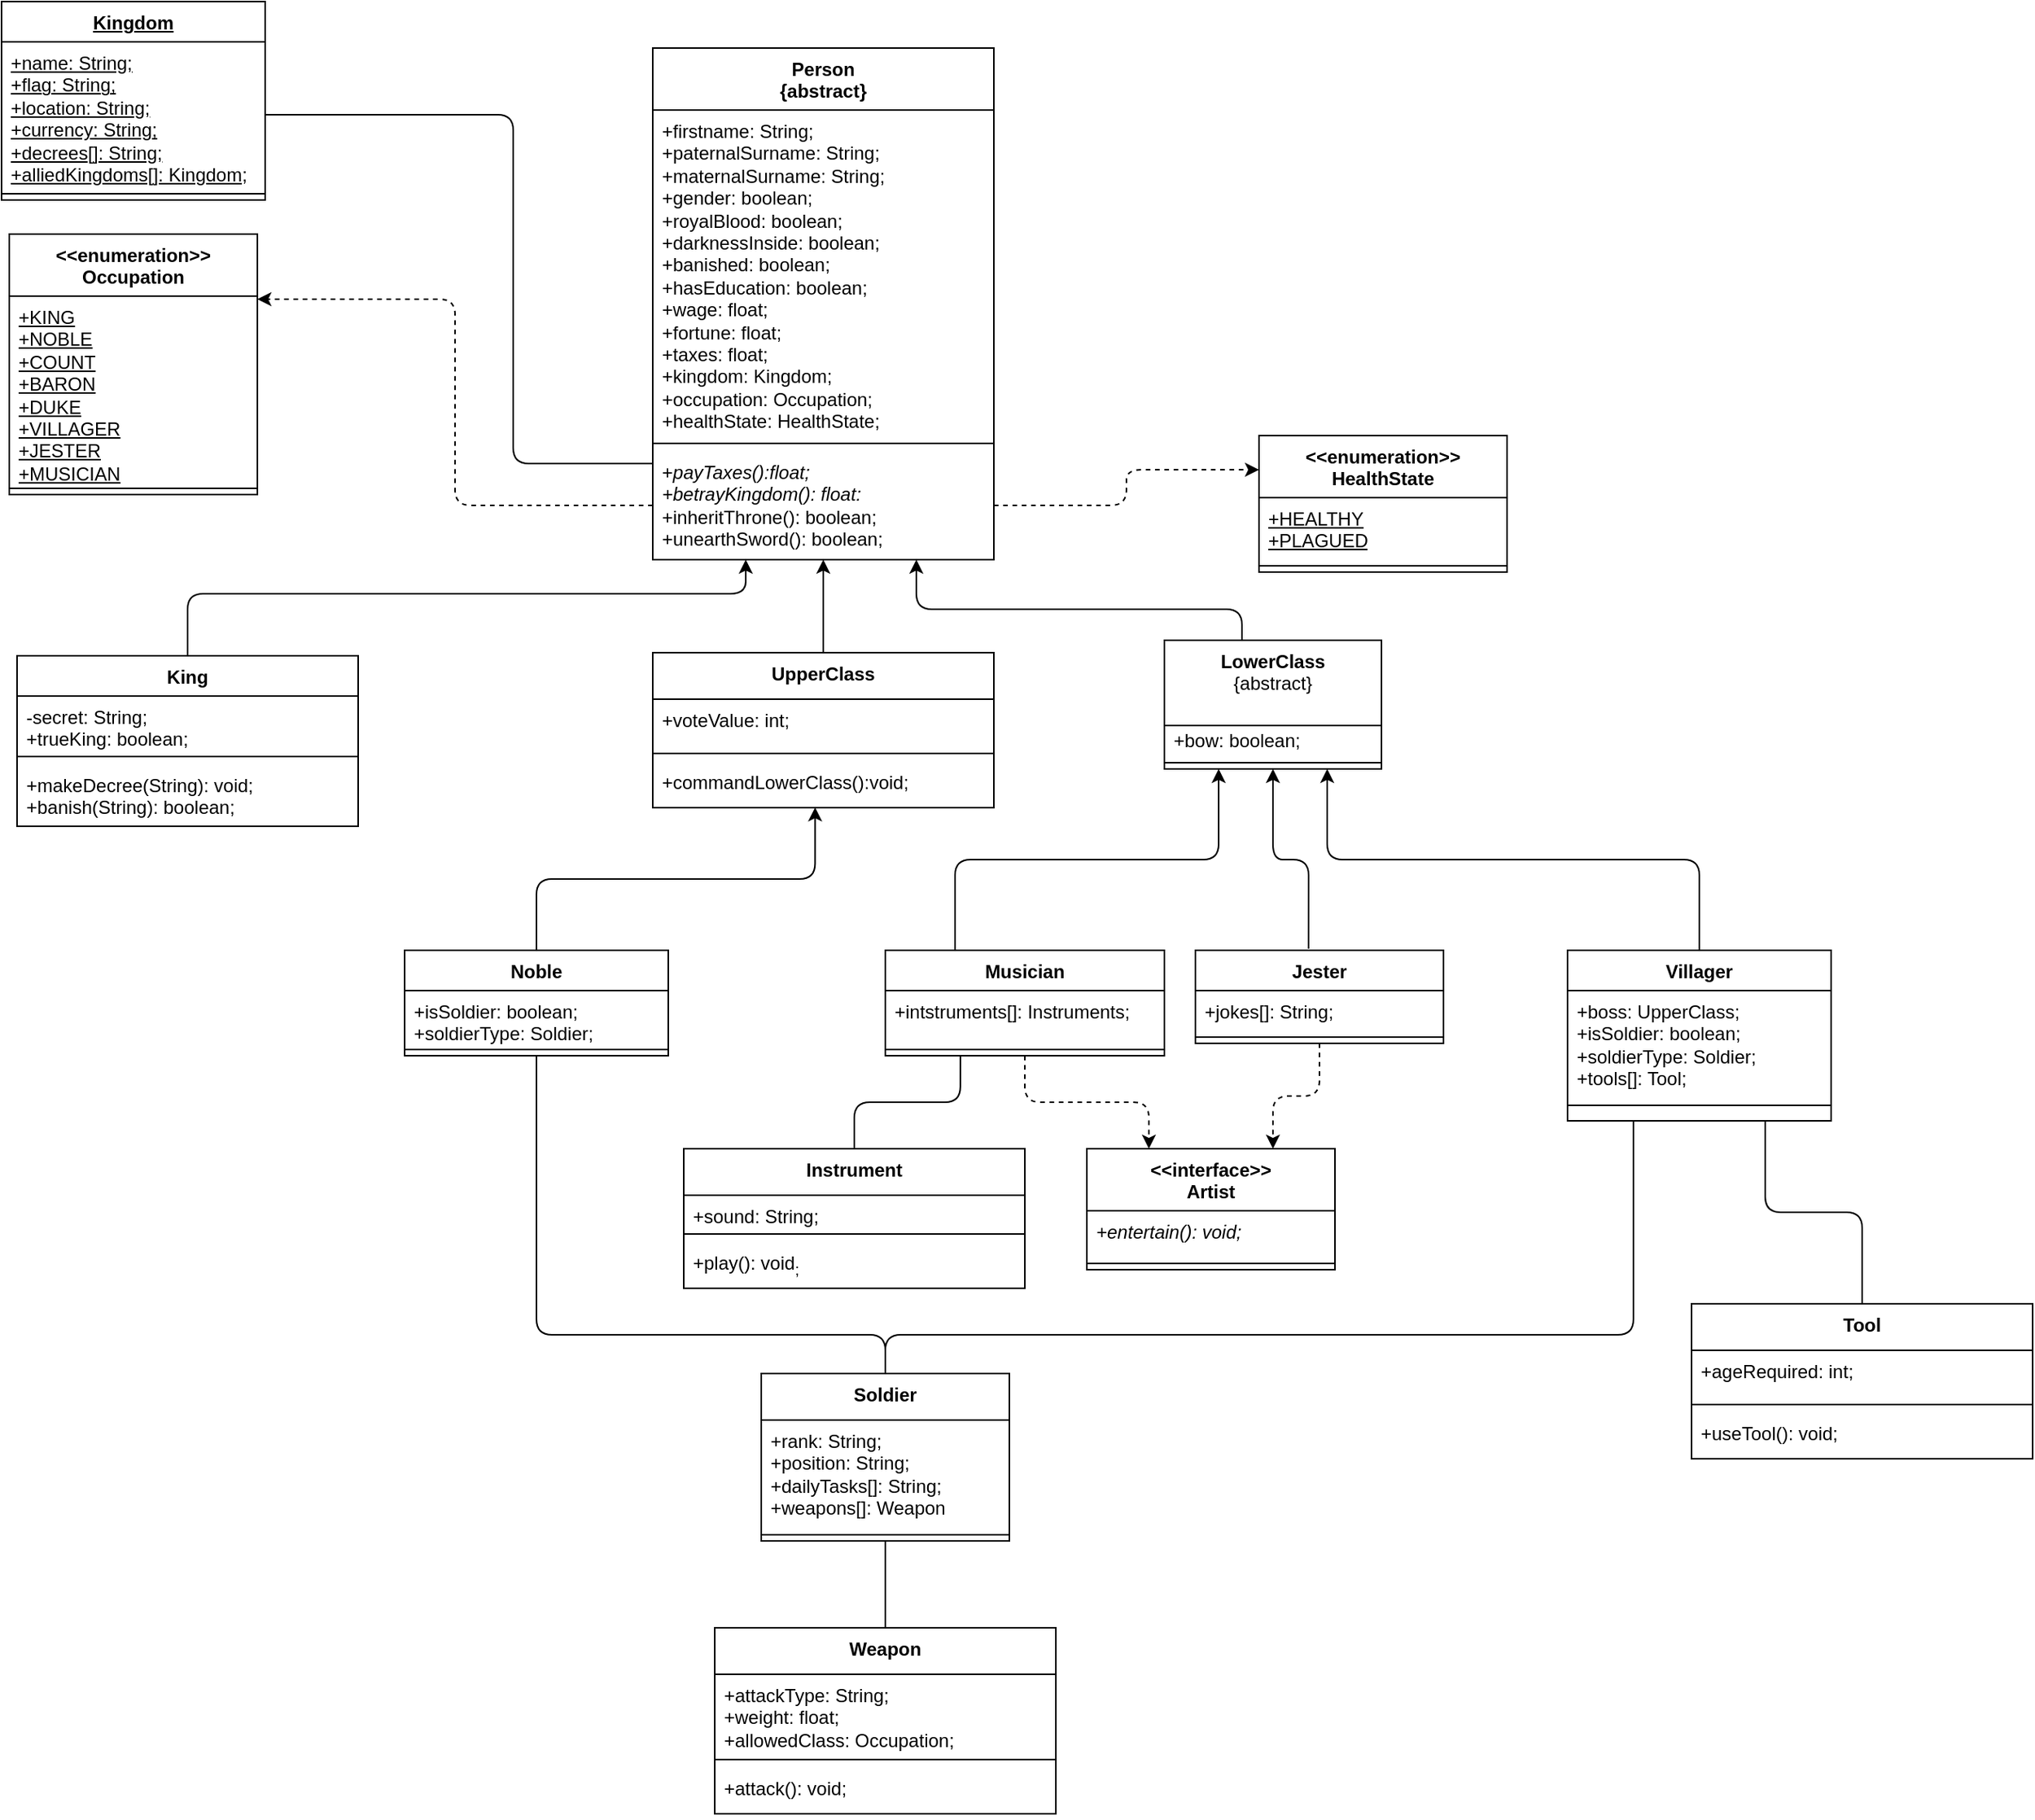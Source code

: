 <mxfile version="24.6.5" type="github">
  <diagram name="Página-1" id="RxgWlxhT6HdZIsI5FISV">
    <mxGraphModel dx="1434" dy="789" grid="1" gridSize="10" guides="1" tooltips="1" connect="1" arrows="1" fold="1" page="1" pageScale="1" pageWidth="827" pageHeight="1169" math="0" shadow="0">
      <root>
        <mxCell id="0" />
        <mxCell id="1" parent="0" />
        <mxCell id="5AxWNF5T02aPGYcBd2j5-55" value="King" style="swimlane;fontStyle=1;align=center;verticalAlign=top;childLayout=stackLayout;horizontal=1;startSize=26;horizontalStack=0;resizeParent=1;resizeParentMax=0;resizeLast=0;collapsible=1;marginBottom=0;whiteSpace=wrap;html=1;" parent="1" vertex="1">
          <mxGeometry x="250" y="422" width="220" height="110" as="geometry" />
        </mxCell>
        <mxCell id="5AxWNF5T02aPGYcBd2j5-56" value="-secret: String;&lt;div&gt;+trueKing: boolean;&lt;/div&gt;" style="text;strokeColor=none;fillColor=none;align=left;verticalAlign=top;spacingLeft=4;spacingRight=4;overflow=hidden;rotatable=0;points=[[0,0.5],[1,0.5]];portConstraint=eastwest;whiteSpace=wrap;html=1;" parent="5AxWNF5T02aPGYcBd2j5-55" vertex="1">
          <mxGeometry y="26" width="220" height="34" as="geometry" />
        </mxCell>
        <mxCell id="5AxWNF5T02aPGYcBd2j5-57" value="" style="line;strokeWidth=1;fillColor=none;align=left;verticalAlign=middle;spacingTop=-1;spacingLeft=3;spacingRight=3;rotatable=0;labelPosition=right;points=[];portConstraint=eastwest;strokeColor=inherit;" parent="5AxWNF5T02aPGYcBd2j5-55" vertex="1">
          <mxGeometry y="60" width="220" height="10" as="geometry" />
        </mxCell>
        <mxCell id="5AxWNF5T02aPGYcBd2j5-58" value="+makeDecree(String): void;&lt;div&gt;+banish(String): boolean;&lt;/div&gt;" style="text;strokeColor=none;fillColor=none;align=left;verticalAlign=top;spacingLeft=4;spacingRight=4;overflow=hidden;rotatable=0;points=[[0,0.5],[1,0.5]];portConstraint=eastwest;whiteSpace=wrap;html=1;" parent="5AxWNF5T02aPGYcBd2j5-55" vertex="1">
          <mxGeometry y="70" width="220" height="40" as="geometry" />
        </mxCell>
        <mxCell id="8YMsaWUEQPvyWmvl6M6F-32" style="edgeStyle=orthogonalEdgeStyle;rounded=1;orthogonalLoop=1;jettySize=auto;html=1;exitX=0.5;exitY=0;exitDx=0;exitDy=0;entryX=0.75;entryY=1;entryDx=0;entryDy=0;curved=0;" parent="1" source="5AxWNF5T02aPGYcBd2j5-63" target="5AxWNF5T02aPGYcBd2j5-84" edge="1">
          <mxGeometry relative="1" as="geometry" />
        </mxCell>
        <mxCell id="5AxWNF5T02aPGYcBd2j5-63" value="Villager" style="swimlane;fontStyle=1;align=center;verticalAlign=top;childLayout=stackLayout;horizontal=1;startSize=26;horizontalStack=0;resizeParent=1;resizeParentMax=0;resizeLast=0;collapsible=1;marginBottom=0;whiteSpace=wrap;html=1;" parent="1" vertex="1">
          <mxGeometry x="1250" y="612" width="170" height="110" as="geometry" />
        </mxCell>
        <mxCell id="5AxWNF5T02aPGYcBd2j5-64" value="+boss: UpperClass;&lt;div&gt;+isSoldier: boolean;&lt;/div&gt;&lt;div&gt;+soldierType: Soldier;&lt;/div&gt;&lt;div&gt;+tools[]: Tool;&lt;/div&gt;" style="text;strokeColor=none;fillColor=none;align=left;verticalAlign=top;spacingLeft=4;spacingRight=4;overflow=hidden;rotatable=0;points=[[0,0.5],[1,0.5]];portConstraint=eastwest;whiteSpace=wrap;html=1;" parent="5AxWNF5T02aPGYcBd2j5-63" vertex="1">
          <mxGeometry y="26" width="170" height="64" as="geometry" />
        </mxCell>
        <mxCell id="5AxWNF5T02aPGYcBd2j5-65" value="" style="line;strokeWidth=1;fillColor=none;align=left;verticalAlign=middle;spacingTop=-1;spacingLeft=3;spacingRight=3;rotatable=0;labelPosition=right;points=[];portConstraint=eastwest;strokeColor=inherit;" parent="5AxWNF5T02aPGYcBd2j5-63" vertex="1">
          <mxGeometry y="90" width="170" height="20" as="geometry" />
        </mxCell>
        <mxCell id="8YMsaWUEQPvyWmvl6M6F-29" style="edgeStyle=orthogonalEdgeStyle;rounded=1;orthogonalLoop=1;jettySize=auto;html=1;exitX=0.25;exitY=0;exitDx=0;exitDy=0;entryX=0.25;entryY=1;entryDx=0;entryDy=0;curved=0;" parent="1" source="5AxWNF5T02aPGYcBd2j5-67" target="5AxWNF5T02aPGYcBd2j5-84" edge="1">
          <mxGeometry relative="1" as="geometry" />
        </mxCell>
        <mxCell id="5AxWNF5T02aPGYcBd2j5-67" value="Musician" style="swimlane;fontStyle=1;align=center;verticalAlign=top;childLayout=stackLayout;horizontal=1;startSize=26;horizontalStack=0;resizeParent=1;resizeParentMax=0;resizeLast=0;collapsible=1;marginBottom=0;whiteSpace=wrap;html=1;" parent="1" vertex="1">
          <mxGeometry x="810" y="612" width="180" height="68" as="geometry" />
        </mxCell>
        <mxCell id="5AxWNF5T02aPGYcBd2j5-68" value="+intstruments[]: Instruments;" style="text;strokeColor=none;fillColor=none;align=left;verticalAlign=top;spacingLeft=4;spacingRight=4;overflow=hidden;rotatable=0;points=[[0,0.5],[1,0.5]];portConstraint=eastwest;whiteSpace=wrap;html=1;" parent="5AxWNF5T02aPGYcBd2j5-67" vertex="1">
          <mxGeometry y="26" width="180" height="34" as="geometry" />
        </mxCell>
        <mxCell id="5AxWNF5T02aPGYcBd2j5-69" value="" style="line;strokeWidth=1;fillColor=none;align=left;verticalAlign=middle;spacingTop=-1;spacingLeft=3;spacingRight=3;rotatable=0;labelPosition=right;points=[];portConstraint=eastwest;strokeColor=inherit;" parent="5AxWNF5T02aPGYcBd2j5-67" vertex="1">
          <mxGeometry y="60" width="180" height="8" as="geometry" />
        </mxCell>
        <mxCell id="cL-bxxUgpNdBFjYDeyzz-24" style="edgeStyle=orthogonalEdgeStyle;rounded=1;orthogonalLoop=1;jettySize=auto;html=1;exitX=0.456;exitY=-0.017;exitDx=0;exitDy=0;entryX=0.5;entryY=1;entryDx=0;entryDy=0;exitPerimeter=0;curved=0;" parent="1" source="5AxWNF5T02aPGYcBd2j5-71" target="5AxWNF5T02aPGYcBd2j5-84" edge="1">
          <mxGeometry relative="1" as="geometry" />
        </mxCell>
        <mxCell id="5AxWNF5T02aPGYcBd2j5-71" value="Jester" style="swimlane;fontStyle=1;align=center;verticalAlign=top;childLayout=stackLayout;horizontal=1;startSize=26;horizontalStack=0;resizeParent=1;resizeParentMax=0;resizeLast=0;collapsible=1;marginBottom=0;whiteSpace=wrap;html=1;" parent="1" vertex="1">
          <mxGeometry x="1010" y="612" width="160" height="60" as="geometry" />
        </mxCell>
        <mxCell id="5AxWNF5T02aPGYcBd2j5-72" value="+jokes[]: String;" style="text;strokeColor=none;fillColor=none;align=left;verticalAlign=top;spacingLeft=4;spacingRight=4;overflow=hidden;rotatable=0;points=[[0,0.5],[1,0.5]];portConstraint=eastwest;whiteSpace=wrap;html=1;" parent="5AxWNF5T02aPGYcBd2j5-71" vertex="1">
          <mxGeometry y="26" width="160" height="26" as="geometry" />
        </mxCell>
        <mxCell id="5AxWNF5T02aPGYcBd2j5-73" value="" style="line;strokeWidth=1;fillColor=none;align=left;verticalAlign=middle;spacingTop=-1;spacingLeft=3;spacingRight=3;rotatable=0;labelPosition=right;points=[];portConstraint=eastwest;strokeColor=inherit;" parent="5AxWNF5T02aPGYcBd2j5-71" vertex="1">
          <mxGeometry y="52" width="160" height="8" as="geometry" />
        </mxCell>
        <mxCell id="YmxFgDObTr9srPSz1VW--3" style="edgeStyle=orthogonalEdgeStyle;rounded=1;orthogonalLoop=1;jettySize=auto;html=1;exitX=0.5;exitY=0;exitDx=0;exitDy=0;entryX=0.5;entryY=1;entryDx=0;entryDy=0;endArrow=none;endFill=0;curved=0;" edge="1" parent="1" source="5AxWNF5T02aPGYcBd2j5-76" target="8YMsaWUEQPvyWmvl6M6F-40">
          <mxGeometry relative="1" as="geometry">
            <Array as="points">
              <mxPoint x="810" y="860" />
              <mxPoint x="585" y="860" />
            </Array>
          </mxGeometry>
        </mxCell>
        <mxCell id="YmxFgDObTr9srPSz1VW--10" style="edgeStyle=orthogonalEdgeStyle;rounded=1;orthogonalLoop=1;jettySize=auto;html=1;exitX=0.5;exitY=0;exitDx=0;exitDy=0;entryX=0.25;entryY=1;entryDx=0;entryDy=0;curved=0;endArrow=none;endFill=0;" edge="1" parent="1" source="5AxWNF5T02aPGYcBd2j5-76" target="5AxWNF5T02aPGYcBd2j5-63">
          <mxGeometry relative="1" as="geometry">
            <Array as="points">
              <mxPoint x="810" y="860" />
              <mxPoint x="1293" y="860" />
            </Array>
          </mxGeometry>
        </mxCell>
        <mxCell id="5AxWNF5T02aPGYcBd2j5-76" value="&lt;div&gt;&lt;span style=&quot;background-color: initial;&quot;&gt;Soldier&lt;/span&gt;&lt;br&gt;&lt;/div&gt;" style="swimlane;fontStyle=1;align=center;verticalAlign=top;childLayout=stackLayout;horizontal=1;startSize=30;horizontalStack=0;resizeParent=1;resizeParentMax=0;resizeLast=0;collapsible=1;marginBottom=0;whiteSpace=wrap;html=1;" parent="1" vertex="1">
          <mxGeometry x="730" y="885" width="160" height="108" as="geometry" />
        </mxCell>
        <mxCell id="5AxWNF5T02aPGYcBd2j5-77" value="+rank: String;&lt;div&gt;+position: String;&lt;/div&gt;&lt;div&gt;+dailyTasks[]: String;&lt;/div&gt;&lt;div&gt;+weapons[]: Weapon&lt;/div&gt;" style="text;strokeColor=none;fillColor=none;align=left;verticalAlign=top;spacingLeft=4;spacingRight=4;overflow=hidden;rotatable=0;points=[[0,0.5],[1,0.5]];portConstraint=eastwest;whiteSpace=wrap;html=1;" parent="5AxWNF5T02aPGYcBd2j5-76" vertex="1">
          <mxGeometry y="30" width="160" height="70" as="geometry" />
        </mxCell>
        <mxCell id="5AxWNF5T02aPGYcBd2j5-78" value="" style="line;strokeWidth=1;fillColor=none;align=left;verticalAlign=middle;spacingTop=-1;spacingLeft=3;spacingRight=3;rotatable=0;labelPosition=right;points=[];portConstraint=eastwest;strokeColor=inherit;" parent="5AxWNF5T02aPGYcBd2j5-76" vertex="1">
          <mxGeometry y="100" width="160" height="8" as="geometry" />
        </mxCell>
        <mxCell id="5AxWNF5T02aPGYcBd2j5-80" value="&lt;u&gt;Kingdom&lt;/u&gt;" style="swimlane;fontStyle=1;align=center;verticalAlign=top;childLayout=stackLayout;horizontal=1;startSize=26;horizontalStack=0;resizeParent=1;resizeParentMax=0;resizeLast=0;collapsible=1;marginBottom=0;whiteSpace=wrap;html=1;" parent="1" vertex="1">
          <mxGeometry x="240" width="170" height="128" as="geometry" />
        </mxCell>
        <mxCell id="5AxWNF5T02aPGYcBd2j5-81" value="&lt;div&gt;&lt;u&gt;+name: String;&lt;/u&gt;&lt;/div&gt;&lt;div&gt;&lt;u&gt;+flag: String;&lt;/u&gt;&lt;/div&gt;&lt;div&gt;&lt;u&gt;+location: String;&lt;/u&gt;&lt;/div&gt;&lt;div&gt;&lt;u&gt;+currency: String;&lt;/u&gt;&lt;/div&gt;&lt;div&gt;&lt;u&gt;+decrees[]: String;&lt;/u&gt;&lt;/div&gt;&lt;div&gt;&lt;u&gt;+alliedKingdoms[]: Kingdom;&lt;/u&gt;&lt;/div&gt;" style="text;strokeColor=none;fillColor=none;align=left;verticalAlign=top;spacingLeft=4;spacingRight=4;overflow=hidden;rotatable=0;points=[[0,0.5],[1,0.5]];portConstraint=eastwest;whiteSpace=wrap;html=1;" parent="5AxWNF5T02aPGYcBd2j5-80" vertex="1">
          <mxGeometry y="26" width="170" height="94" as="geometry" />
        </mxCell>
        <mxCell id="5AxWNF5T02aPGYcBd2j5-82" value="" style="line;strokeWidth=1;fillColor=none;align=left;verticalAlign=middle;spacingTop=-1;spacingLeft=3;spacingRight=3;rotatable=0;labelPosition=right;points=[];portConstraint=eastwest;strokeColor=inherit;" parent="5AxWNF5T02aPGYcBd2j5-80" vertex="1">
          <mxGeometry y="120" width="170" height="8" as="geometry" />
        </mxCell>
        <mxCell id="5AxWNF5T02aPGYcBd2j5-84" value="&lt;b&gt;LowerClass&lt;/b&gt;&lt;br&gt;&lt;div&gt;{abstract}&lt;/div&gt;" style="swimlane;fontStyle=0;align=center;verticalAlign=top;childLayout=stackLayout;horizontal=1;startSize=55;horizontalStack=0;resizeParent=1;resizeParentMax=0;resizeLast=0;collapsible=0;marginBottom=0;html=1;whiteSpace=wrap;" parent="1" vertex="1">
          <mxGeometry x="990" y="412" width="140" height="83" as="geometry" />
        </mxCell>
        <mxCell id="5AxWNF5T02aPGYcBd2j5-85" value="+bow: boolean;" style="text;html=1;strokeColor=none;fillColor=none;align=left;verticalAlign=middle;spacingLeft=4;spacingRight=4;overflow=hidden;rotatable=0;points=[[0,0.5],[1,0.5]];portConstraint=eastwest;whiteSpace=wrap;" parent="5AxWNF5T02aPGYcBd2j5-84" vertex="1">
          <mxGeometry y="55" width="140" height="20" as="geometry" />
        </mxCell>
        <mxCell id="5AxWNF5T02aPGYcBd2j5-86" value="" style="line;strokeWidth=1;fillColor=none;align=left;verticalAlign=middle;spacingTop=-1;spacingLeft=3;spacingRight=3;rotatable=0;labelPosition=right;points=[];portConstraint=eastwest;" parent="5AxWNF5T02aPGYcBd2j5-84" vertex="1">
          <mxGeometry y="75" width="140" height="8" as="geometry" />
        </mxCell>
        <mxCell id="8YMsaWUEQPvyWmvl6M6F-4" style="edgeStyle=orthogonalEdgeStyle;rounded=1;orthogonalLoop=1;jettySize=auto;html=1;entryX=0;entryY=0.25;entryDx=0;entryDy=0;exitX=1;exitY=0.5;exitDx=0;exitDy=0;curved=0;dashed=1;" parent="1" source="cL-bxxUgpNdBFjYDeyzz-20" target="cL-bxxUgpNdBFjYDeyzz-21" edge="1">
          <mxGeometry relative="1" as="geometry">
            <mxPoint x="830" y="189.5" as="sourcePoint" />
            <mxPoint x="991" y="12" as="targetPoint" />
          </mxGeometry>
        </mxCell>
        <mxCell id="8YMsaWUEQPvyWmvl6M6F-9" style="edgeStyle=orthogonalEdgeStyle;rounded=1;orthogonalLoop=1;jettySize=auto;html=1;exitX=0.5;exitY=0;exitDx=0;exitDy=0;curved=0;entryX=0.5;entryY=1;entryDx=0;entryDy=0;" parent="1" source="8YMsaWUEQPvyWmvl6M6F-16" target="cL-bxxUgpNdBFjYDeyzz-17" edge="1">
          <mxGeometry relative="1" as="geometry">
            <mxPoint x="580" y="392.0" as="sourcePoint" />
            <Array as="points" />
            <mxPoint x="770" y="340" as="targetPoint" />
          </mxGeometry>
        </mxCell>
        <mxCell id="8YMsaWUEQPvyWmvl6M6F-10" style="edgeStyle=orthogonalEdgeStyle;rounded=1;orthogonalLoop=1;jettySize=auto;html=1;curved=0;" parent="1" target="cL-bxxUgpNdBFjYDeyzz-20" edge="1">
          <mxGeometry relative="1" as="geometry">
            <mxPoint x="1040" y="412" as="sourcePoint" />
            <mxPoint x="830" y="192" as="targetPoint" />
            <Array as="points">
              <mxPoint x="1040" y="392" />
              <mxPoint x="830" y="392" />
            </Array>
          </mxGeometry>
        </mxCell>
        <mxCell id="8YMsaWUEQPvyWmvl6M6F-16" value="UpperClass" style="swimlane;fontStyle=1;align=center;verticalAlign=top;childLayout=stackLayout;horizontal=1;startSize=30;horizontalStack=0;resizeParent=1;resizeParentMax=0;resizeLast=0;collapsible=1;marginBottom=0;whiteSpace=wrap;html=1;" parent="1" vertex="1">
          <mxGeometry x="660" y="420" width="220" height="100" as="geometry" />
        </mxCell>
        <mxCell id="8YMsaWUEQPvyWmvl6M6F-17" value="+voteValue: int;" style="text;strokeColor=none;fillColor=none;align=left;verticalAlign=top;spacingLeft=4;spacingRight=4;overflow=hidden;rotatable=0;points=[[0,0.5],[1,0.5]];portConstraint=eastwest;whiteSpace=wrap;html=1;" parent="8YMsaWUEQPvyWmvl6M6F-16" vertex="1">
          <mxGeometry y="30" width="220" height="30" as="geometry" />
        </mxCell>
        <mxCell id="8YMsaWUEQPvyWmvl6M6F-18" value="" style="line;strokeWidth=1;fillColor=none;align=left;verticalAlign=middle;spacingTop=-1;spacingLeft=3;spacingRight=3;rotatable=0;labelPosition=right;points=[];portConstraint=eastwest;strokeColor=inherit;" parent="8YMsaWUEQPvyWmvl6M6F-16" vertex="1">
          <mxGeometry y="60" width="220" height="10" as="geometry" />
        </mxCell>
        <mxCell id="8YMsaWUEQPvyWmvl6M6F-19" value="+commandLowerClass():void;" style="text;strokeColor=none;fillColor=none;align=left;verticalAlign=top;spacingLeft=4;spacingRight=4;overflow=hidden;rotatable=0;points=[[0,0.5],[1,0.5]];portConstraint=eastwest;whiteSpace=wrap;html=1;" parent="8YMsaWUEQPvyWmvl6M6F-16" vertex="1">
          <mxGeometry y="70" width="220" height="30" as="geometry" />
        </mxCell>
        <mxCell id="8YMsaWUEQPvyWmvl6M6F-20" value="&lt;div&gt;&lt;/div&gt;&lt;div&gt;&amp;lt;&amp;lt;enumeration&amp;gt;&amp;gt;&lt;/div&gt;&lt;div&gt;Occupation&lt;/div&gt;" style="swimlane;fontStyle=1;align=center;verticalAlign=top;childLayout=stackLayout;horizontal=1;startSize=40;horizontalStack=0;resizeParent=1;resizeParentMax=0;resizeLast=0;collapsible=1;marginBottom=0;whiteSpace=wrap;html=1;" parent="1" vertex="1">
          <mxGeometry x="245" y="150" width="160" height="168" as="geometry" />
        </mxCell>
        <mxCell id="8YMsaWUEQPvyWmvl6M6F-21" value="&lt;u&gt;+KING&lt;/u&gt;&lt;div&gt;&lt;u&gt;+NOBLE&lt;/u&gt;&lt;/div&gt;&lt;div&gt;&lt;u&gt;+COUNT&lt;/u&gt;&lt;/div&gt;&lt;div&gt;&lt;u&gt;+BARON&lt;/u&gt;&lt;/div&gt;&lt;div&gt;&lt;u&gt;+DUKE&lt;/u&gt;&lt;/div&gt;&lt;div&gt;&lt;u&gt;+VILLAGER&lt;/u&gt;&lt;/div&gt;&lt;div&gt;&lt;u&gt;+JESTER&lt;/u&gt;&lt;/div&gt;&lt;div&gt;&lt;u&gt;+MUSICIAN&lt;/u&gt;&lt;/div&gt;" style="text;strokeColor=none;fillColor=none;align=left;verticalAlign=top;spacingLeft=4;spacingRight=4;overflow=hidden;rotatable=0;points=[[0,0.5],[1,0.5]];portConstraint=eastwest;whiteSpace=wrap;html=1;" parent="8YMsaWUEQPvyWmvl6M6F-20" vertex="1">
          <mxGeometry y="40" width="160" height="120" as="geometry" />
        </mxCell>
        <mxCell id="8YMsaWUEQPvyWmvl6M6F-22" value="" style="line;strokeWidth=1;fillColor=none;align=left;verticalAlign=middle;spacingTop=-1;spacingLeft=3;spacingRight=3;rotatable=0;labelPosition=right;points=[];portConstraint=eastwest;strokeColor=inherit;" parent="8YMsaWUEQPvyWmvl6M6F-20" vertex="1">
          <mxGeometry y="160" width="160" height="8" as="geometry" />
        </mxCell>
        <mxCell id="8YMsaWUEQPvyWmvl6M6F-24" value="&lt;div&gt;&lt;/div&gt;&lt;div&gt;&amp;lt;&amp;lt;interface&amp;gt;&amp;gt;&lt;br&gt;Artist&lt;/div&gt;" style="swimlane;fontStyle=1;align=center;verticalAlign=top;childLayout=stackLayout;horizontal=1;startSize=40;horizontalStack=0;resizeParent=1;resizeParentMax=0;resizeLast=0;collapsible=1;marginBottom=0;whiteSpace=wrap;html=1;" parent="1" vertex="1">
          <mxGeometry x="940" y="740" width="160" height="78" as="geometry" />
        </mxCell>
        <mxCell id="8YMsaWUEQPvyWmvl6M6F-25" value="&lt;i&gt;+entertain(): void;&lt;/i&gt;" style="text;strokeColor=none;fillColor=none;align=left;verticalAlign=top;spacingLeft=4;spacingRight=4;overflow=hidden;rotatable=0;points=[[0,0.5],[1,0.5]];portConstraint=eastwest;whiteSpace=wrap;html=1;" parent="8YMsaWUEQPvyWmvl6M6F-24" vertex="1">
          <mxGeometry y="40" width="160" height="30" as="geometry" />
        </mxCell>
        <mxCell id="8YMsaWUEQPvyWmvl6M6F-26" value="" style="line;strokeWidth=1;fillColor=none;align=left;verticalAlign=middle;spacingTop=-1;spacingLeft=3;spacingRight=3;rotatable=0;labelPosition=right;points=[];portConstraint=eastwest;strokeColor=inherit;" parent="8YMsaWUEQPvyWmvl6M6F-24" vertex="1">
          <mxGeometry y="70" width="160" height="8" as="geometry" />
        </mxCell>
        <mxCell id="8YMsaWUEQPvyWmvl6M6F-27" style="edgeStyle=orthogonalEdgeStyle;rounded=1;orthogonalLoop=1;jettySize=auto;html=1;exitX=0.5;exitY=1;exitDx=0;exitDy=0;entryX=0.25;entryY=0;entryDx=0;entryDy=0;dashed=1;curved=0;" parent="1" source="5AxWNF5T02aPGYcBd2j5-67" target="8YMsaWUEQPvyWmvl6M6F-24" edge="1">
          <mxGeometry relative="1" as="geometry">
            <mxPoint x="970" y="693" as="sourcePoint" />
          </mxGeometry>
        </mxCell>
        <mxCell id="8YMsaWUEQPvyWmvl6M6F-31" style="edgeStyle=orthogonalEdgeStyle;rounded=1;orthogonalLoop=1;jettySize=auto;html=1;exitX=0.5;exitY=1;exitDx=0;exitDy=0;entryX=0.75;entryY=0;entryDx=0;entryDy=0;dashed=1;curved=0;" parent="1" source="5AxWNF5T02aPGYcBd2j5-71" target="8YMsaWUEQPvyWmvl6M6F-24" edge="1">
          <mxGeometry relative="1" as="geometry" />
        </mxCell>
        <mxCell id="cL-bxxUgpNdBFjYDeyzz-2" style="edgeStyle=orthogonalEdgeStyle;rounded=1;orthogonalLoop=1;jettySize=auto;html=1;exitX=0.5;exitY=0;exitDx=0;exitDy=0;entryX=0.476;entryY=0.994;entryDx=0;entryDy=0;entryPerimeter=0;curved=0;" parent="1" source="8YMsaWUEQPvyWmvl6M6F-40" target="8YMsaWUEQPvyWmvl6M6F-19" edge="1">
          <mxGeometry relative="1" as="geometry">
            <mxPoint x="580" y="542" as="targetPoint" />
          </mxGeometry>
        </mxCell>
        <mxCell id="8YMsaWUEQPvyWmvl6M6F-40" value="Noble" style="swimlane;fontStyle=1;align=center;verticalAlign=top;childLayout=stackLayout;horizontal=1;startSize=26;horizontalStack=0;resizeParent=1;resizeParentMax=0;resizeLast=0;collapsible=1;marginBottom=0;whiteSpace=wrap;html=1;" parent="1" vertex="1">
          <mxGeometry x="500" y="612" width="170" height="68" as="geometry" />
        </mxCell>
        <mxCell id="8YMsaWUEQPvyWmvl6M6F-41" value="+isSoldier: boolean;&lt;div&gt;+soldierType: Soldier;&lt;/div&gt;" style="text;strokeColor=none;fillColor=none;align=left;verticalAlign=top;spacingLeft=4;spacingRight=4;overflow=hidden;rotatable=0;points=[[0,0.5],[1,0.5]];portConstraint=eastwest;whiteSpace=wrap;html=1;" parent="8YMsaWUEQPvyWmvl6M6F-40" vertex="1">
          <mxGeometry y="26" width="170" height="34" as="geometry" />
        </mxCell>
        <mxCell id="8YMsaWUEQPvyWmvl6M6F-42" value="" style="line;strokeWidth=1;fillColor=none;align=left;verticalAlign=middle;spacingTop=-1;spacingLeft=3;spacingRight=3;rotatable=0;labelPosition=right;points=[];portConstraint=eastwest;strokeColor=inherit;" parent="8YMsaWUEQPvyWmvl6M6F-40" vertex="1">
          <mxGeometry y="60" width="170" height="8" as="geometry" />
        </mxCell>
        <mxCell id="cL-bxxUgpNdBFjYDeyzz-5" value="Instrument" style="swimlane;fontStyle=1;align=center;verticalAlign=top;childLayout=stackLayout;horizontal=1;startSize=30;horizontalStack=0;resizeParent=1;resizeParentMax=0;resizeLast=0;collapsible=1;marginBottom=0;whiteSpace=wrap;html=1;" parent="1" vertex="1">
          <mxGeometry x="680" y="740" width="220" height="90" as="geometry" />
        </mxCell>
        <mxCell id="cL-bxxUgpNdBFjYDeyzz-6" value="+sound: String;" style="text;strokeColor=none;fillColor=none;align=left;verticalAlign=top;spacingLeft=4;spacingRight=4;overflow=hidden;rotatable=0;points=[[0,0.5],[1,0.5]];portConstraint=eastwest;whiteSpace=wrap;html=1;" parent="cL-bxxUgpNdBFjYDeyzz-5" vertex="1">
          <mxGeometry y="30" width="220" height="20" as="geometry" />
        </mxCell>
        <mxCell id="cL-bxxUgpNdBFjYDeyzz-7" value="" style="line;strokeWidth=1;fillColor=none;align=left;verticalAlign=middle;spacingTop=-1;spacingLeft=3;spacingRight=3;rotatable=0;labelPosition=right;points=[];portConstraint=eastwest;strokeColor=inherit;" parent="cL-bxxUgpNdBFjYDeyzz-5" vertex="1">
          <mxGeometry y="50" width="220" height="10" as="geometry" />
        </mxCell>
        <mxCell id="cL-bxxUgpNdBFjYDeyzz-8" value="+play(): void&lt;sub&gt;;&lt;/sub&gt;" style="text;strokeColor=none;fillColor=none;align=left;verticalAlign=top;spacingLeft=4;spacingRight=4;overflow=hidden;rotatable=0;points=[[0,0.5],[1,0.5]];portConstraint=eastwest;whiteSpace=wrap;html=1;" parent="cL-bxxUgpNdBFjYDeyzz-5" vertex="1">
          <mxGeometry y="60" width="220" height="30" as="geometry" />
        </mxCell>
        <mxCell id="YmxFgDObTr9srPSz1VW--9" style="edgeStyle=orthogonalEdgeStyle;rounded=1;orthogonalLoop=1;jettySize=auto;html=1;exitX=0.5;exitY=0;exitDx=0;exitDy=0;entryX=0.75;entryY=1;entryDx=0;entryDy=0;curved=0;endArrow=none;endFill=0;" edge="1" parent="1" source="cL-bxxUgpNdBFjYDeyzz-9" target="5AxWNF5T02aPGYcBd2j5-63">
          <mxGeometry relative="1" as="geometry" />
        </mxCell>
        <mxCell id="cL-bxxUgpNdBFjYDeyzz-9" value="Tool" style="swimlane;fontStyle=1;align=center;verticalAlign=top;childLayout=stackLayout;horizontal=1;startSize=30;horizontalStack=0;resizeParent=1;resizeParentMax=0;resizeLast=0;collapsible=1;marginBottom=0;whiteSpace=wrap;html=1;" parent="1" vertex="1">
          <mxGeometry x="1330" y="840" width="220" height="100" as="geometry" />
        </mxCell>
        <mxCell id="cL-bxxUgpNdBFjYDeyzz-10" value="+ageRequired: int;" style="text;strokeColor=none;fillColor=none;align=left;verticalAlign=top;spacingLeft=4;spacingRight=4;overflow=hidden;rotatable=0;points=[[0,0.5],[1,0.5]];portConstraint=eastwest;whiteSpace=wrap;html=1;" parent="cL-bxxUgpNdBFjYDeyzz-9" vertex="1">
          <mxGeometry y="30" width="220" height="30" as="geometry" />
        </mxCell>
        <mxCell id="cL-bxxUgpNdBFjYDeyzz-11" value="" style="line;strokeWidth=1;fillColor=none;align=left;verticalAlign=middle;spacingTop=-1;spacingLeft=3;spacingRight=3;rotatable=0;labelPosition=right;points=[];portConstraint=eastwest;strokeColor=inherit;" parent="cL-bxxUgpNdBFjYDeyzz-9" vertex="1">
          <mxGeometry y="60" width="220" height="10" as="geometry" />
        </mxCell>
        <mxCell id="cL-bxxUgpNdBFjYDeyzz-12" value="+useTool(): void;" style="text;strokeColor=none;fillColor=none;align=left;verticalAlign=top;spacingLeft=4;spacingRight=4;overflow=hidden;rotatable=0;points=[[0,0.5],[1,0.5]];portConstraint=eastwest;whiteSpace=wrap;html=1;" parent="cL-bxxUgpNdBFjYDeyzz-9" vertex="1">
          <mxGeometry y="70" width="220" height="30" as="geometry" />
        </mxCell>
        <mxCell id="YmxFgDObTr9srPSz1VW--7" style="edgeStyle=orthogonalEdgeStyle;rounded=1;orthogonalLoop=1;jettySize=auto;html=1;exitX=0.5;exitY=0;exitDx=0;exitDy=0;entryX=0.5;entryY=1;entryDx=0;entryDy=0;curved=0;endArrow=none;endFill=0;" edge="1" parent="1" source="cL-bxxUgpNdBFjYDeyzz-13" target="5AxWNF5T02aPGYcBd2j5-76">
          <mxGeometry relative="1" as="geometry" />
        </mxCell>
        <mxCell id="cL-bxxUgpNdBFjYDeyzz-13" value="Weapon" style="swimlane;fontStyle=1;align=center;verticalAlign=top;childLayout=stackLayout;horizontal=1;startSize=30;horizontalStack=0;resizeParent=1;resizeParentMax=0;resizeLast=0;collapsible=1;marginBottom=0;whiteSpace=wrap;html=1;" parent="1" vertex="1">
          <mxGeometry x="700" y="1049" width="220" height="120" as="geometry" />
        </mxCell>
        <mxCell id="cL-bxxUgpNdBFjYDeyzz-14" value="+attackType: String;&lt;div&gt;+weight: float;&lt;/div&gt;&lt;div&gt;+allowedClass: Occupation;&lt;/div&gt;" style="text;strokeColor=none;fillColor=none;align=left;verticalAlign=top;spacingLeft=4;spacingRight=4;overflow=hidden;rotatable=0;points=[[0,0.5],[1,0.5]];portConstraint=eastwest;whiteSpace=wrap;html=1;" parent="cL-bxxUgpNdBFjYDeyzz-13" vertex="1">
          <mxGeometry y="30" width="220" height="50" as="geometry" />
        </mxCell>
        <mxCell id="cL-bxxUgpNdBFjYDeyzz-15" value="" style="line;strokeWidth=1;fillColor=none;align=left;verticalAlign=middle;spacingTop=-1;spacingLeft=3;spacingRight=3;rotatable=0;labelPosition=right;points=[];portConstraint=eastwest;strokeColor=inherit;" parent="cL-bxxUgpNdBFjYDeyzz-13" vertex="1">
          <mxGeometry y="80" width="220" height="10" as="geometry" />
        </mxCell>
        <mxCell id="cL-bxxUgpNdBFjYDeyzz-16" value="+attack(): void;" style="text;strokeColor=none;fillColor=none;align=left;verticalAlign=top;spacingLeft=4;spacingRight=4;overflow=hidden;rotatable=0;points=[[0,0.5],[1,0.5]];portConstraint=eastwest;whiteSpace=wrap;html=1;" parent="cL-bxxUgpNdBFjYDeyzz-13" vertex="1">
          <mxGeometry y="90" width="220" height="30" as="geometry" />
        </mxCell>
        <mxCell id="cL-bxxUgpNdBFjYDeyzz-17" value="Person&lt;div&gt;{abstract}&lt;/div&gt;" style="swimlane;fontStyle=1;align=center;verticalAlign=top;childLayout=stackLayout;horizontal=1;startSize=40;horizontalStack=0;resizeParent=1;resizeParentMax=0;resizeLast=0;collapsible=1;marginBottom=0;whiteSpace=wrap;html=1;" parent="1" vertex="1">
          <mxGeometry x="660" y="30" width="220" height="330" as="geometry">
            <mxRectangle x="827" y="-170" width="90" height="40" as="alternateBounds" />
          </mxGeometry>
        </mxCell>
        <mxCell id="cL-bxxUgpNdBFjYDeyzz-18" value="&lt;div&gt;+firstname: String;&lt;/div&gt;&lt;div&gt;+paternalSurname: String;&lt;/div&gt;&lt;div&gt;+maternalSurname: String;&lt;/div&gt;&lt;div&gt;+gender: boolean;&lt;/div&gt;&lt;div&gt;+royalBlood: boolean;&lt;/div&gt;&lt;div&gt;+darknessInside: boolean;&lt;/div&gt;&lt;div&gt;+banished: boolean;&lt;/div&gt;&lt;div&gt;+hasEducation: boolean;&lt;/div&gt;&lt;div&gt;+wage: float;&lt;/div&gt;&lt;div&gt;+fortune: float;&lt;/div&gt;&lt;div&gt;+taxes: float;&lt;/div&gt;&lt;div&gt;+kingdom: Kingdom;&lt;/div&gt;&lt;div&gt;+occupation: Occupation;&lt;/div&gt;&lt;div&gt;+healthState: HealthState;&lt;/div&gt;" style="text;strokeColor=none;fillColor=none;align=left;verticalAlign=top;spacingLeft=4;spacingRight=4;overflow=hidden;rotatable=0;points=[[0,0.5],[1,0.5]];portConstraint=eastwest;whiteSpace=wrap;html=1;" parent="cL-bxxUgpNdBFjYDeyzz-17" vertex="1">
          <mxGeometry y="40" width="220" height="210" as="geometry" />
        </mxCell>
        <mxCell id="cL-bxxUgpNdBFjYDeyzz-19" value="" style="line;strokeWidth=1;fillColor=none;align=left;verticalAlign=middle;spacingTop=-1;spacingLeft=3;spacingRight=3;rotatable=0;labelPosition=right;points=[];portConstraint=eastwest;strokeColor=inherit;" parent="cL-bxxUgpNdBFjYDeyzz-17" vertex="1">
          <mxGeometry y="250" width="220" height="10" as="geometry" />
        </mxCell>
        <mxCell id="cL-bxxUgpNdBFjYDeyzz-20" value="+&lt;i&gt;payTaxes():float;&lt;/i&gt;&lt;div&gt;&lt;i&gt;+betrayKingdom(): float:&lt;/i&gt;&lt;/div&gt;&lt;div&gt;+inheritThrone(): boolean;&lt;/div&gt;&lt;div&gt;+unearthSword(): boolean;&lt;/div&gt;" style="text;strokeColor=none;fillColor=none;align=left;verticalAlign=top;spacingLeft=4;spacingRight=4;overflow=hidden;rotatable=0;points=[[0,0.5],[1,0.5]];portConstraint=eastwest;whiteSpace=wrap;html=1;" parent="cL-bxxUgpNdBFjYDeyzz-17" vertex="1">
          <mxGeometry y="260" width="220" height="70" as="geometry" />
        </mxCell>
        <mxCell id="cL-bxxUgpNdBFjYDeyzz-21" value="&lt;div&gt;&lt;/div&gt;&lt;div&gt;&amp;lt;&amp;lt;enumeration&amp;gt;&amp;gt;&lt;/div&gt;&lt;div&gt;HealthState&lt;/div&gt;" style="swimlane;fontStyle=1;align=center;verticalAlign=top;childLayout=stackLayout;horizontal=1;startSize=40;horizontalStack=0;resizeParent=1;resizeParentMax=0;resizeLast=0;collapsible=1;marginBottom=0;whiteSpace=wrap;html=1;" parent="1" vertex="1">
          <mxGeometry x="1051" y="280" width="160" height="88" as="geometry" />
        </mxCell>
        <mxCell id="cL-bxxUgpNdBFjYDeyzz-22" value="&lt;u&gt;+HEALTHY&lt;/u&gt;&lt;div&gt;&lt;u&gt;+PLAGUED&lt;/u&gt;&lt;/div&gt;" style="text;strokeColor=none;fillColor=none;align=left;verticalAlign=top;spacingLeft=4;spacingRight=4;overflow=hidden;rotatable=0;points=[[0,0.5],[1,0.5]];portConstraint=eastwest;whiteSpace=wrap;html=1;" parent="cL-bxxUgpNdBFjYDeyzz-21" vertex="1">
          <mxGeometry y="40" width="160" height="40" as="geometry" />
        </mxCell>
        <mxCell id="cL-bxxUgpNdBFjYDeyzz-23" value="" style="line;strokeWidth=1;fillColor=none;align=left;verticalAlign=middle;spacingTop=-1;spacingLeft=3;spacingRight=3;rotatable=0;labelPosition=right;points=[];portConstraint=eastwest;strokeColor=inherit;" parent="cL-bxxUgpNdBFjYDeyzz-21" vertex="1">
          <mxGeometry y="80" width="160" height="8" as="geometry" />
        </mxCell>
        <mxCell id="cL-bxxUgpNdBFjYDeyzz-25" style="edgeStyle=orthogonalEdgeStyle;rounded=1;orthogonalLoop=1;jettySize=auto;html=1;exitX=0;exitY=0.5;exitDx=0;exitDy=0;entryX=1;entryY=0.25;entryDx=0;entryDy=0;dashed=1;curved=0;" parent="1" source="cL-bxxUgpNdBFjYDeyzz-20" target="8YMsaWUEQPvyWmvl6M6F-20" edge="1">
          <mxGeometry relative="1" as="geometry" />
        </mxCell>
        <mxCell id="cL-bxxUgpNdBFjYDeyzz-26" style="edgeStyle=orthogonalEdgeStyle;rounded=1;orthogonalLoop=1;jettySize=auto;html=1;curved=0;" parent="1" source="5AxWNF5T02aPGYcBd2j5-55" target="cL-bxxUgpNdBFjYDeyzz-20" edge="1">
          <mxGeometry relative="1" as="geometry">
            <mxPoint x="720" y="367" as="targetPoint" />
            <Array as="points">
              <mxPoint x="360" y="382" />
              <mxPoint x="720" y="382" />
            </Array>
          </mxGeometry>
        </mxCell>
        <mxCell id="YmxFgDObTr9srPSz1VW--1" style="edgeStyle=orthogonalEdgeStyle;rounded=1;orthogonalLoop=1;jettySize=auto;html=1;exitX=1;exitY=0.5;exitDx=0;exitDy=0;entryX=0;entryY=0.108;entryDx=0;entryDy=0;entryPerimeter=0;endArrow=none;endFill=0;curved=0;" edge="1" parent="1" source="5AxWNF5T02aPGYcBd2j5-81" target="cL-bxxUgpNdBFjYDeyzz-20">
          <mxGeometry relative="1" as="geometry">
            <Array as="points">
              <mxPoint x="570" y="73" />
              <mxPoint x="570" y="298" />
              <mxPoint x="660" y="298" />
            </Array>
          </mxGeometry>
        </mxCell>
        <mxCell id="YmxFgDObTr9srPSz1VW--5" style="edgeStyle=orthogonalEdgeStyle;rounded=1;orthogonalLoop=1;jettySize=auto;html=1;exitX=0.5;exitY=0;exitDx=0;exitDy=0;entryX=0.269;entryY=0.938;entryDx=0;entryDy=0;entryPerimeter=0;curved=0;endArrow=none;endFill=0;" edge="1" parent="1" source="cL-bxxUgpNdBFjYDeyzz-5" target="5AxWNF5T02aPGYcBd2j5-69">
          <mxGeometry relative="1" as="geometry" />
        </mxCell>
      </root>
    </mxGraphModel>
  </diagram>
</mxfile>
